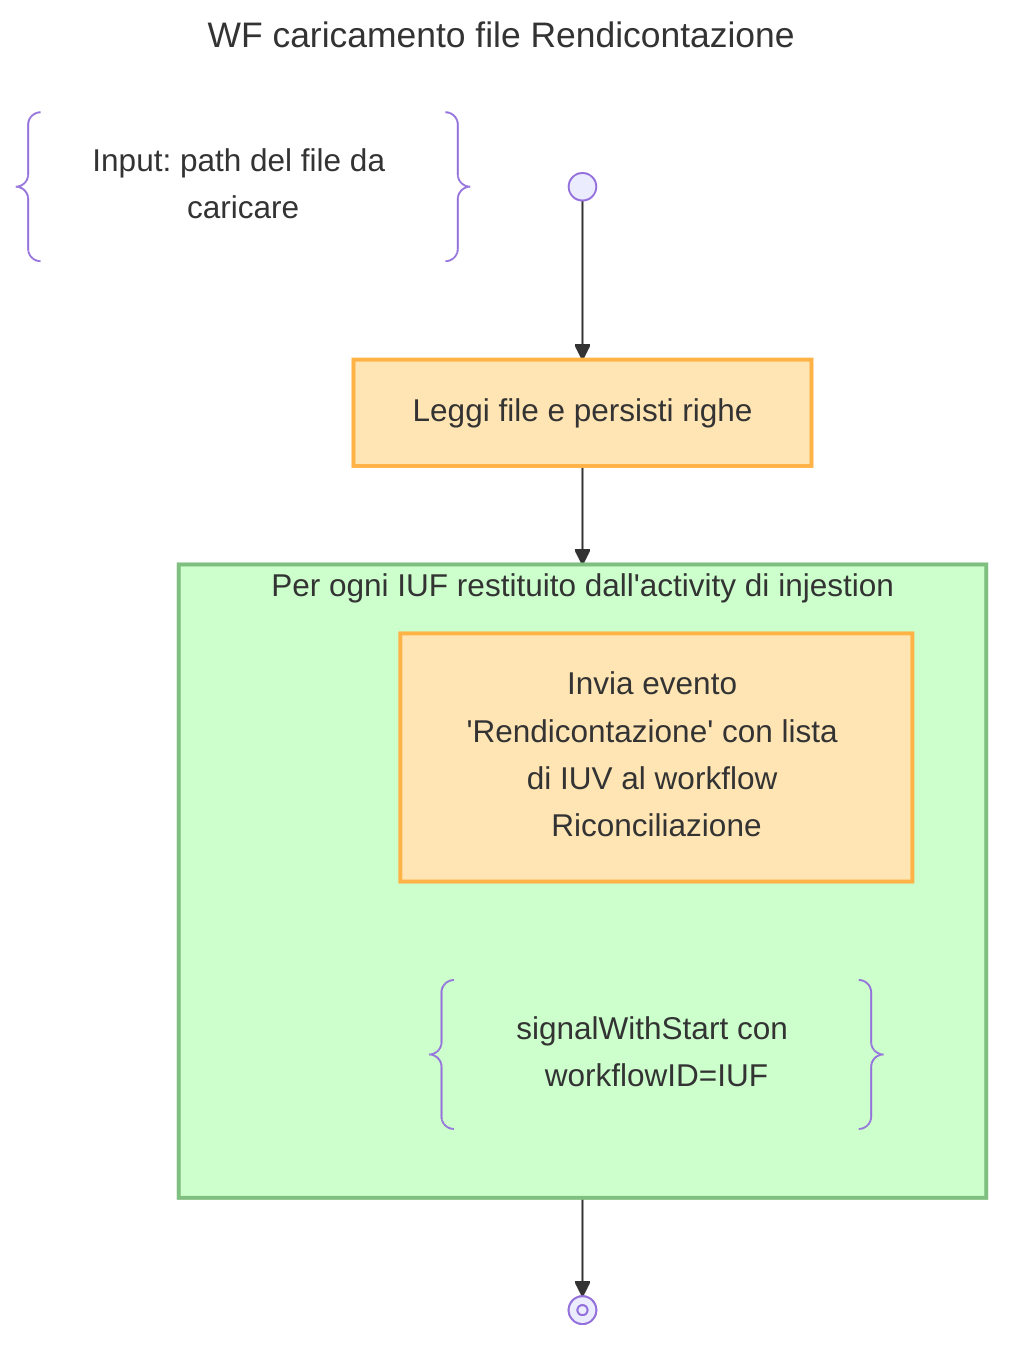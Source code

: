 ---
title: WF caricamento file Rendicontazione
---
flowchart TD
    DESCRIPTION@{ shape: braces, label: "Input: path del file da caricare" }
    START@{shape: start} --> INJESTION:::activity@{label: "Leggi file e persisti righe"}

    INJESTION --> LOOP

    subgraph LOOP["Per ogni IUF restituito dall'activity di injestion"]

        %% dummy block added to have an empty line
        DUMMY:::disable-->SIGNAL
        linkStyle 2 display:none;

        SIGNAL:::activity@{label: "Invia evento 'Rendicontazione' con lista di IUV al workflow Riconciliazione"}
        NOTE@{ shape: braces, label: "signalWithStart con workflowID=IUF" }
    end

    LOOP --> END@{shape: stop}
    class LOOP loop

    classDef disable display:none;
    classDef activity fill:#FFE5B4, stroke:#FFB347, stroke-width:2px;
    classDef loop fill:#CCFFCC, stroke:#7FBF7F, stroke-width:2px, padding-bottom: 5px;